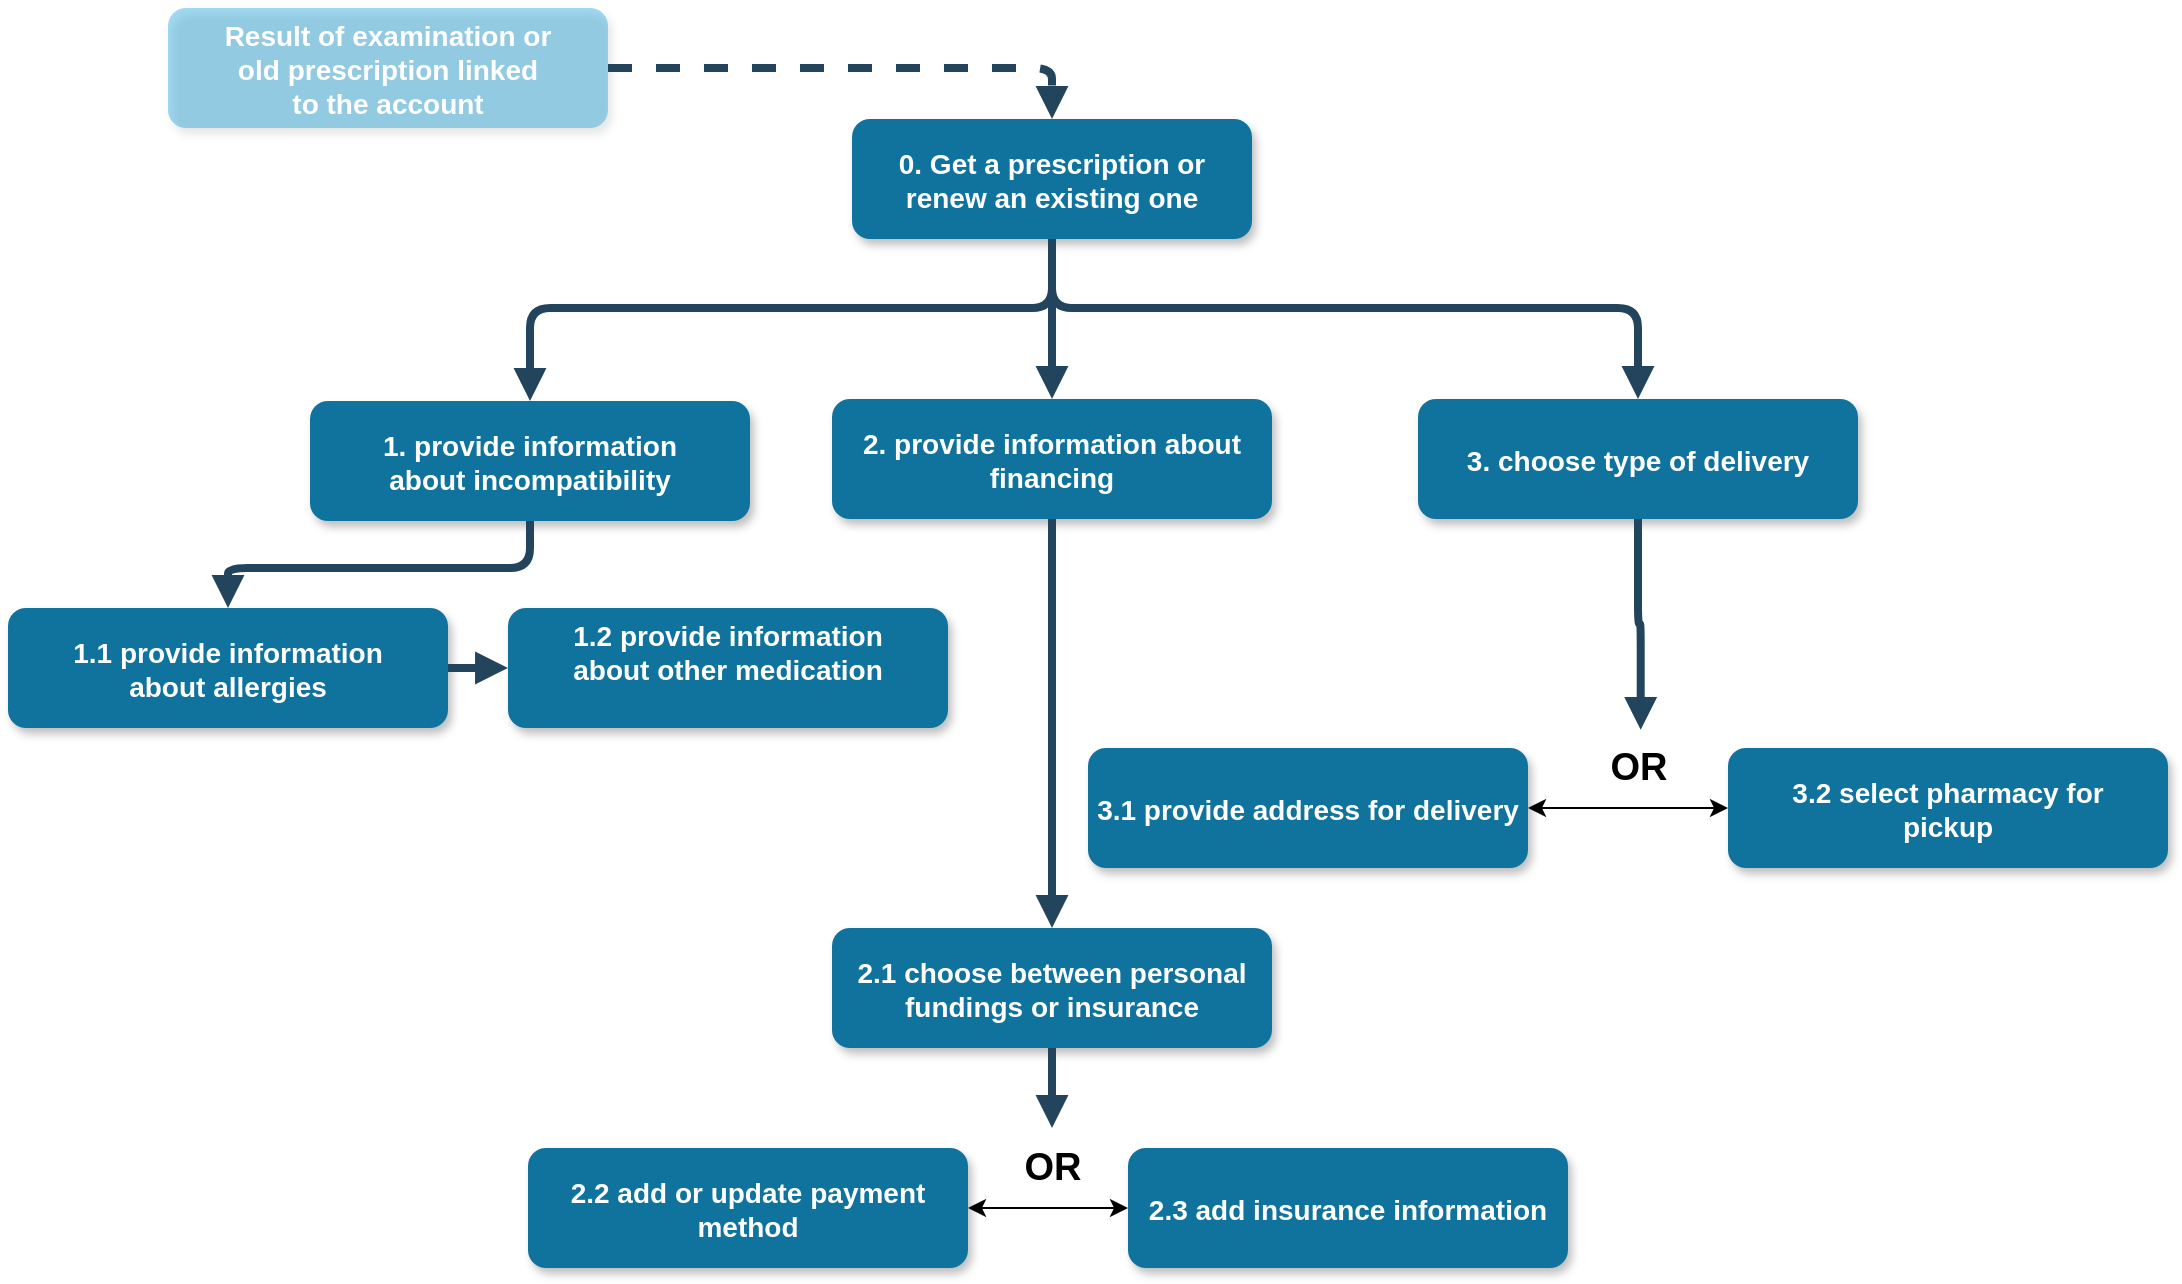 <mxfile version="20.3.7" type="device"><diagram name="Page-1" id="97916047-d0de-89f5-080d-49f4d83e522f"><mxGraphModel dx="1360" dy="1040" grid="1" gridSize="10" guides="1" tooltips="1" connect="1" arrows="1" fold="1" page="1" pageScale="1.5" pageWidth="1169" pageHeight="827" background="none" math="0" shadow="0"><root><mxCell id="0"/><mxCell id="1" parent="0"/><mxCell id="2" value="0. Get a prescription or&#xA;renew an existing one" style="rounded=1;fillColor=#10739E;strokeColor=none;shadow=1;gradientColor=none;fontStyle=1;fontColor=#FFFFFF;fontSize=14;" parent="1" vertex="1"><mxGeometry x="672" y="205.5" width="200" height="60" as="geometry"/></mxCell><mxCell id="3" value="2. provide information about &#xA;financing" style="rounded=1;fillColor=#10739E;strokeColor=none;shadow=1;gradientColor=none;fontStyle=1;fontColor=#FFFFFF;fontSize=14;" parent="1" vertex="1"><mxGeometry x="662" y="345.5" width="220" height="60" as="geometry"/></mxCell><mxCell id="29" value="" style="edgeStyle=elbowEdgeStyle;elbow=vertical;strokeWidth=4;endArrow=block;endFill=1;fontStyle=1;strokeColor=#23445D;" parent="1" source="2" target="3" edge="1"><mxGeometry x="22" y="165.5" width="100" height="100" as="geometry"><mxPoint x="22" y="265.5" as="sourcePoint"/><mxPoint x="122" y="165.5" as="targetPoint"/></mxGeometry></mxCell><mxCell id="yyOYAez1LQHxWqZ_jtT5-56" value="1. provide information &#xA;about incompatibility  " style="rounded=1;fillColor=#10739E;strokeColor=none;shadow=1;gradientColor=none;fontStyle=1;fontColor=#FFFFFF;fontSize=14;" vertex="1" parent="1"><mxGeometry x="401" y="346.5" width="220" height="60" as="geometry"/></mxCell><mxCell id="yyOYAez1LQHxWqZ_jtT5-57" value="Result of examination or &#xA;old prescription linked &#xA;to the account" style="rounded=1;fillColor=#16A0DB;strokeColor=none;shadow=1;gradientColor=none;fontStyle=1;fontColor=#FFFFFF;fontSize=14;opacity=40;" vertex="1" parent="1"><mxGeometry x="330" y="150" width="220" height="60" as="geometry"/></mxCell><mxCell id="yyOYAez1LQHxWqZ_jtT5-59" value="" style="edgeStyle=elbowEdgeStyle;elbow=vertical;strokeWidth=4;endArrow=block;endFill=1;fontStyle=1;dashed=1;strokeColor=#23445D;exitX=1;exitY=0.5;exitDx=0;exitDy=0;entryX=0.5;entryY=0;entryDx=0;entryDy=0;" edge="1" parent="1" source="yyOYAez1LQHxWqZ_jtT5-57" target="2"><mxGeometry x="32" y="175.5" width="100" height="100" as="geometry"><mxPoint x="782" y="275.5" as="sourcePoint"/><mxPoint x="1382" y="465.5" as="targetPoint"/><Array as="points"><mxPoint x="510" y="180"/><mxPoint x="1072" y="305.5"/></Array></mxGeometry></mxCell><mxCell id="yyOYAez1LQHxWqZ_jtT5-61" value="1.1 provide information &#xA;about allergies  " style="rounded=1;fillColor=#10739E;strokeColor=none;shadow=1;gradientColor=none;fontStyle=1;fontColor=#FFFFFF;fontSize=14;" vertex="1" parent="1"><mxGeometry x="250" y="450" width="220" height="60" as="geometry"/></mxCell><mxCell id="yyOYAez1LQHxWqZ_jtT5-64" value="1.2 provide information &#xA;about other medication &#xA;" style="rounded=1;fillColor=#10739E;strokeColor=none;shadow=1;gradientColor=none;fontStyle=1;fontColor=#FFFFFF;fontSize=14;" vertex="1" parent="1"><mxGeometry x="500" y="450" width="220" height="60" as="geometry"/></mxCell><mxCell id="yyOYAez1LQHxWqZ_jtT5-67" value="3. choose type of delivery" style="rounded=1;fillColor=#10739E;strokeColor=none;shadow=1;gradientColor=none;fontStyle=1;fontColor=#FFFFFF;fontSize=14;" vertex="1" parent="1"><mxGeometry x="955" y="345.5" width="220" height="60" as="geometry"/></mxCell><mxCell id="yyOYAez1LQHxWqZ_jtT5-68" value="3.1 provide address for delivery" style="rounded=1;fillColor=#10739E;strokeColor=none;shadow=1;gradientColor=none;fontStyle=1;fontColor=#FFFFFF;fontSize=14;" vertex="1" parent="1"><mxGeometry x="790" y="520" width="220" height="60" as="geometry"/></mxCell><mxCell id="yyOYAez1LQHxWqZ_jtT5-69" value="3.2 select pharmacy for &#xA;pickup" style="rounded=1;fillColor=#10739E;strokeColor=none;shadow=1;gradientColor=none;fontStyle=1;fontColor=#FFFFFF;fontSize=14;" vertex="1" parent="1"><mxGeometry x="1110" y="520" width="220" height="60" as="geometry"/></mxCell><mxCell id="yyOYAez1LQHxWqZ_jtT5-70" value="&lt;font style=&quot;font-size: 19px;&quot;&gt;&lt;b&gt;&lt;font style=&quot;font-size: 19px;&quot;&gt;OR&lt;/font&gt;&lt;/b&gt;&lt;/font&gt;" style="text;html=1;align=center;verticalAlign=middle;resizable=0;points=[];autosize=1;strokeColor=none;fillColor=none;" vertex="1" parent="1"><mxGeometry x="1040" y="510" width="50" height="40" as="geometry"/></mxCell><mxCell id="yyOYAez1LQHxWqZ_jtT5-71" value="" style="endArrow=classic;startArrow=classic;html=1;rounded=0;fontSize=19;entryX=0;entryY=0.5;entryDx=0;entryDy=0;exitX=1;exitY=0.5;exitDx=0;exitDy=0;" edge="1" parent="1" source="yyOYAez1LQHxWqZ_jtT5-68" target="yyOYAez1LQHxWqZ_jtT5-69"><mxGeometry width="50" height="50" relative="1" as="geometry"><mxPoint x="730" y="550" as="sourcePoint"/><mxPoint x="780" y="500" as="targetPoint"/></mxGeometry></mxCell><mxCell id="yyOYAez1LQHxWqZ_jtT5-72" value="" style="edgeStyle=elbowEdgeStyle;elbow=vertical;strokeWidth=4;endArrow=block;endFill=1;fontStyle=1;strokeColor=#23445D;exitX=0.5;exitY=1;exitDx=0;exitDy=0;entryX=0.527;entryY=0.023;entryDx=0;entryDy=0;entryPerimeter=0;" edge="1" parent="1" source="yyOYAez1LQHxWqZ_jtT5-67" target="yyOYAez1LQHxWqZ_jtT5-70"><mxGeometry x="32" y="175.5" width="100" height="100" as="geometry"><mxPoint x="782" y="275.5" as="sourcePoint"/><mxPoint x="782" y="355.5" as="targetPoint"/></mxGeometry></mxCell><mxCell id="yyOYAez1LQHxWqZ_jtT5-73" value="" style="edgeStyle=elbowEdgeStyle;elbow=vertical;strokeWidth=4;endArrow=block;endFill=1;fontStyle=1;strokeColor=#23445D;entryX=0.5;entryY=0;entryDx=0;entryDy=0;exitX=0.5;exitY=1;exitDx=0;exitDy=0;" edge="1" parent="1" source="2" target="yyOYAez1LQHxWqZ_jtT5-67"><mxGeometry x="232" y="145.5" width="100" height="100" as="geometry"><mxPoint x="910" y="300" as="sourcePoint"/><mxPoint x="1290" y="170" as="targetPoint"/><Array as="points"><mxPoint x="910" y="300"/><mxPoint x="1240" y="390"/></Array></mxGeometry></mxCell><mxCell id="yyOYAez1LQHxWqZ_jtT5-74" value="" style="edgeStyle=elbowEdgeStyle;elbow=vertical;strokeWidth=4;endArrow=block;endFill=1;fontStyle=1;strokeColor=#23445D;entryX=0.5;entryY=0;entryDx=0;entryDy=0;exitX=0.5;exitY=1;exitDx=0;exitDy=0;" edge="1" parent="1" source="2" target="yyOYAez1LQHxWqZ_jtT5-56"><mxGeometry x="242" y="155.5" width="100" height="100" as="geometry"><mxPoint x="930" y="120" as="sourcePoint"/><mxPoint x="1300" y="180" as="targetPoint"/><Array as="points"><mxPoint x="640" y="300"/><mxPoint x="1250" y="400"/></Array></mxGeometry></mxCell><mxCell id="yyOYAez1LQHxWqZ_jtT5-75" value="" style="edgeStyle=elbowEdgeStyle;elbow=vertical;strokeWidth=4;endArrow=block;endFill=1;fontStyle=1;strokeColor=#23445D;entryX=0.5;entryY=0;entryDx=0;entryDy=0;exitX=0.5;exitY=1;exitDx=0;exitDy=0;" edge="1" parent="1" source="yyOYAez1LQHxWqZ_jtT5-56" target="yyOYAez1LQHxWqZ_jtT5-61"><mxGeometry x="252" y="165.5" width="100" height="100" as="geometry"><mxPoint x="940" y="130" as="sourcePoint"/><mxPoint x="1310" y="190" as="targetPoint"/><Array as="points"><mxPoint x="410" y="430"/><mxPoint x="1260" y="410"/></Array></mxGeometry></mxCell><mxCell id="yyOYAez1LQHxWqZ_jtT5-76" value="" style="edgeStyle=elbowEdgeStyle;elbow=vertical;strokeWidth=4;endArrow=block;endFill=1;fontStyle=1;strokeColor=#23445D;exitX=1;exitY=0.5;exitDx=0;exitDy=0;entryX=0;entryY=0.5;entryDx=0;entryDy=0;" edge="1" parent="1" source="yyOYAez1LQHxWqZ_jtT5-61" target="yyOYAez1LQHxWqZ_jtT5-64"><mxGeometry x="262" y="175.5" width="100" height="100" as="geometry"><mxPoint x="950" y="140" as="sourcePoint"/><mxPoint x="1320" y="200" as="targetPoint"/><Array as="points"/></mxGeometry></mxCell><mxCell id="yyOYAez1LQHxWqZ_jtT5-77" value="2.1 choose between personal &#xA;fundings or insurance" style="rounded=1;fillColor=#10739E;strokeColor=none;shadow=1;gradientColor=none;fontStyle=1;fontColor=#FFFFFF;fontSize=14;" vertex="1" parent="1"><mxGeometry x="662" y="610" width="220" height="60" as="geometry"/></mxCell><mxCell id="yyOYAez1LQHxWqZ_jtT5-78" value="" style="edgeStyle=elbowEdgeStyle;elbow=vertical;strokeWidth=4;endArrow=block;endFill=1;fontStyle=1;strokeColor=#23445D;exitX=0.5;exitY=1;exitDx=0;exitDy=0;entryX=0.5;entryY=0;entryDx=0;entryDy=0;" edge="1" parent="1" source="3" target="yyOYAez1LQHxWqZ_jtT5-77"><mxGeometry x="232" y="145.5" width="100" height="100" as="geometry"><mxPoint x="920" y="110" as="sourcePoint"/><mxPoint x="1290" y="170" as="targetPoint"/><Array as="points"><mxPoint x="762" y="490"/><mxPoint x="1240" y="390"/></Array></mxGeometry></mxCell><mxCell id="yyOYAez1LQHxWqZ_jtT5-79" value="2.2 add or update payment&#xA;method" style="rounded=1;fillColor=#10739E;strokeColor=none;shadow=1;gradientColor=none;fontStyle=1;fontColor=#FFFFFF;fontSize=14;" vertex="1" parent="1"><mxGeometry x="510" y="720" width="220" height="60" as="geometry"/></mxCell><mxCell id="yyOYAez1LQHxWqZ_jtT5-80" value="2.3 add insurance information" style="rounded=1;fillColor=#10739E;strokeColor=none;shadow=1;gradientColor=none;fontStyle=1;fontColor=#FFFFFF;fontSize=14;" vertex="1" parent="1"><mxGeometry x="810" y="720" width="220" height="60" as="geometry"/></mxCell><mxCell id="yyOYAez1LQHxWqZ_jtT5-82" value="&lt;font style=&quot;font-size: 19px;&quot;&gt;&lt;b&gt;&lt;font style=&quot;font-size: 19px;&quot;&gt;OR&lt;/font&gt;&lt;/b&gt;&lt;/font&gt;" style="text;html=1;align=center;verticalAlign=middle;resizable=0;points=[];autosize=1;strokeColor=none;fillColor=none;" vertex="1" parent="1"><mxGeometry x="747" y="710" width="50" height="40" as="geometry"/></mxCell><mxCell id="yyOYAez1LQHxWqZ_jtT5-83" value="" style="endArrow=classic;startArrow=classic;html=1;rounded=0;fontSize=19;entryX=0;entryY=0.5;entryDx=0;entryDy=0;exitX=1;exitY=0.5;exitDx=0;exitDy=0;" edge="1" parent="1" source="yyOYAez1LQHxWqZ_jtT5-79" target="yyOYAez1LQHxWqZ_jtT5-80"><mxGeometry width="50" height="50" relative="1" as="geometry"><mxPoint x="730" y="550" as="sourcePoint"/><mxPoint x="780" y="500" as="targetPoint"/></mxGeometry></mxCell><mxCell id="yyOYAez1LQHxWqZ_jtT5-84" value="" style="edgeStyle=elbowEdgeStyle;elbow=vertical;strokeWidth=4;endArrow=block;endFill=1;fontStyle=1;strokeColor=#23445D;exitX=0.5;exitY=1;exitDx=0;exitDy=0;" edge="1" parent="1" source="yyOYAez1LQHxWqZ_jtT5-77" target="yyOYAez1LQHxWqZ_jtT5-82"><mxGeometry x="42" y="185.5" width="100" height="100" as="geometry"><mxPoint x="1075" y="415.5" as="sourcePoint"/><mxPoint x="1076.35" y="520.92" as="targetPoint"/></mxGeometry></mxCell></root></mxGraphModel></diagram></mxfile>